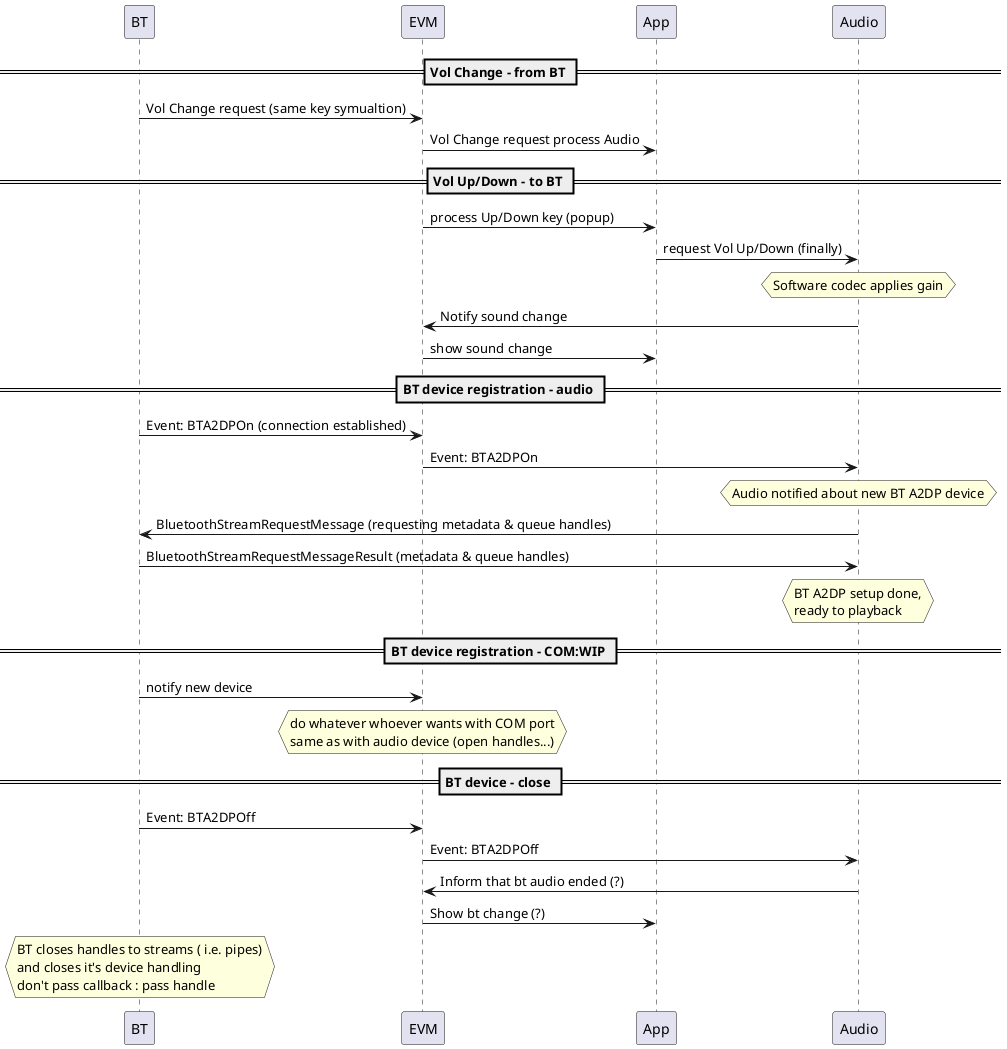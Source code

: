 
@startuml
== Vol Change - from BT ==
BT ->  EVM: Vol Change request (same key symualtion)
EVM -> App: Vol Change request process Audio
== Vol Up/Down - to BT ==
EVM ->  App: process Up/Down key (popup)
        App -> Audio: request Vol Up/Down (finally)
        hnote over Audio
            Software codec applies gain
        endhnote
        EVM <- Audio: Notify sound change
        EVM -> App: show sound change
== BT device registration - audio ==
BT ->   EVM: Event: BTA2DPOn (connection established)
EVM -> Audio: Event: BTA2DPOn
hnote over Audio
            Audio notified about new BT A2DP device
        endhnote
BT <- Audio: BluetoothStreamRequestMessage (requesting metadata & queue handles)
BT -> Audio: BluetoothStreamRequestMessageResult (metadata & queue handles)
hnote over Audio
            BT A2DP setup done,
            ready to playback
        endhnote
== BT device registration - COM:WIP ==
BT -> EVM: notify new device
hnote over EVM
    do whatever whoever wants with COM port
    same as with audio device (open handles...)
endhnote
== BT device - close ==
BT -> EVM: Event: BTA2DPOff
EVM -> Audio: Event: BTA2DPOff
      EVM <- Audio: Inform that bt audio ended (?)
      EVM -> App: Show bt change (?)
hnote over BT
    BT closes handles to streams ( i.e. pipes)
    and closes it's device handling
    don't pass callback : pass handle
endhnote
@enduml
